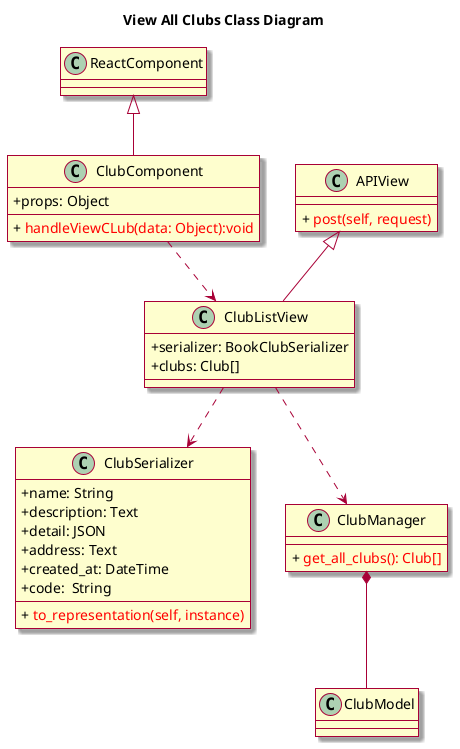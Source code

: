 @startuml
skin rose
skinparam classAttributeIconSize 0

title View All Clubs Class Diagram
class ReactComponent

class ClubComponent{
    + props: Object
    + {method} <color:red> handleViewCLub(data: Object):void
}

class ClubListView{
    + serializer: BookClubSerializer
    + clubs: Club[]
}

class APIView{
    + {method} <color:red> post(self, request)
}

class ClubSerializer{
    + name: String 
    + description: Text  
    + detail: JSON
    + address: Text
    + created_at: DateTime
    + code:  String
    + {method} <color:red> to_representation(self, instance)
}

class ClubManager{
    + {method} <color: red> get_all_clubs(): Club[]
}

class ClubModel{
}

ReactComponent <|-- ClubComponent
APIView <|-- ClubListView
ClubComponent ..> ClubListView
ClubListView ..> ClubSerializer
ClubListView ..> ClubManager
ClubManager *-- ClubModel
@enduml
